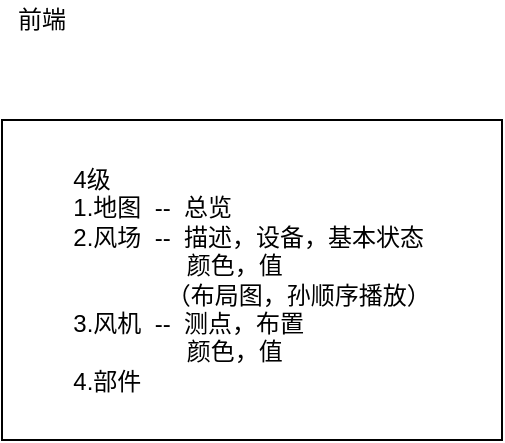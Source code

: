 <mxfile version="10.6.7" type="github"><diagram name="Page-1" id="c4acf3e9-155e-7222-9cf6-157b1a14988f"><mxGraphModel dx="1394" dy="746" grid="1" gridSize="10" guides="1" tooltips="1" connect="1" arrows="1" fold="1" page="1" pageScale="1" pageWidth="1850" pageHeight="2100" background="#ffffff" math="0" shadow="0"><root><mxCell id="0"/><mxCell id="1" parent="0"/><mxCell id="eNjWEGQGm4UYnw6gWRTL-1" value="前端" style="text;html=1;strokeColor=none;fillColor=none;align=center;verticalAlign=middle;whiteSpace=wrap;rounded=0;" vertex="1" parent="1"><mxGeometry x="40" y="30" width="40" height="20" as="geometry"/></mxCell><mxCell id="eNjWEGQGm4UYnw6gWRTL-3" value="&lt;div style=&quot;text-align: left&quot;&gt;&lt;span&gt;4级&lt;/span&gt;&lt;/div&gt;&lt;div style=&quot;text-align: left&quot;&gt;&lt;span&gt;1.地图&amp;nbsp; --&amp;nbsp; 总览&lt;/span&gt;&lt;/div&gt;&lt;div style=&quot;text-align: left&quot;&gt;&lt;span&gt;2.风场&amp;nbsp; --&amp;nbsp; 描述，设备，基本状态&lt;/span&gt;&lt;/div&gt;&lt;div style=&quot;text-align: left&quot;&gt;&lt;span&gt;&amp;nbsp; &amp;nbsp; &amp;nbsp; &amp;nbsp; &amp;nbsp; &amp;nbsp; &amp;nbsp; &amp;nbsp; &amp;nbsp;颜色，值&lt;/span&gt;&lt;/div&gt;&lt;div style=&quot;text-align: left&quot;&gt;&lt;span&gt;&amp;nbsp; &amp;nbsp; &amp;nbsp; &amp;nbsp; &amp;nbsp; &amp;nbsp; &amp;nbsp; （布局图，孙顺序播放）&lt;/span&gt;&lt;/div&gt;&lt;div style=&quot;text-align: left&quot;&gt;&lt;span&gt;3.风机&amp;nbsp; --&amp;nbsp; 测点，布置&lt;/span&gt;&lt;/div&gt;&lt;div style=&quot;text-align: left&quot;&gt;&lt;span&gt;&amp;nbsp; &amp;nbsp; &amp;nbsp; &amp;nbsp; &amp;nbsp; &amp;nbsp; &amp;nbsp; &amp;nbsp; &amp;nbsp;颜色，值&lt;/span&gt;&lt;/div&gt;&lt;div style=&quot;text-align: left&quot;&gt;&lt;span&gt;4.部件&lt;/span&gt;&lt;/div&gt;" style="rounded=0;whiteSpace=wrap;html=1;" vertex="1" parent="1"><mxGeometry x="40" y="90" width="250" height="160" as="geometry"/></mxCell></root></mxGraphModel></diagram></mxfile>